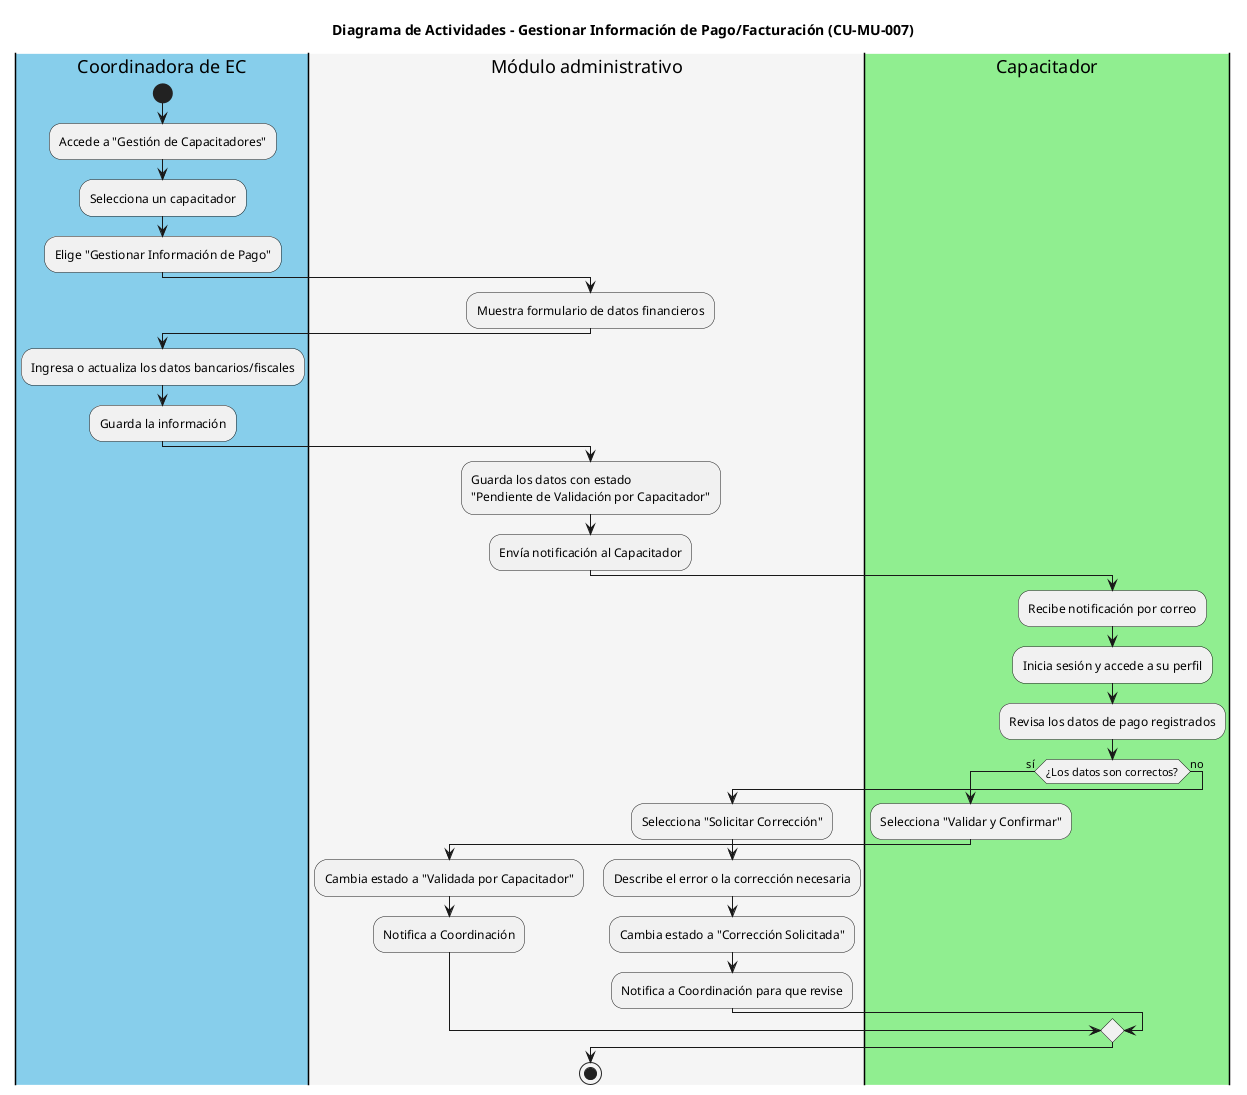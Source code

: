 @startuml
title Diagrama de Actividades - Gestionar Información de Pago/Facturación (CU-MU-007)

|#skyblue|Coordinadora de EC|
start
:Accede a "Gestión de Capacitadores";
:Selecciona un capacitador;
:Elige "Gestionar Información de Pago";

|#whitesmoke|Módulo administrativo|
:Muestra formulario de datos financieros;

|#skyblue|Coordinadora de EC|
:Ingresa o actualiza los datos bancarios/fiscales;
:Guarda la información;

|#whitesmoke|Módulo administrativo|
:Guarda los datos con estado
"Pendiente de Validación por Capacitador";
:Envía notificación al Capacitador;

|#lightgreen|Capacitador|
:Recibe notificación por correo;
:Inicia sesión y accede a su perfil;
:Revisa los datos de pago registrados;
if (¿Los datos son correctos?) then (sí)
  :Selecciona "Validar y Confirmar";
  |#whitesmoke|Módulo administrativo|
  :Cambia estado a "Validada por Capacitador";
  :Notifica a Coordinación;
else (no)
  :Selecciona "Solicitar Corrección";
  :Describe el error o la corrección necesaria;
  |#whitesmoke|Módulo administrativo|
  :Cambia estado a "Corrección Solicitada";
  :Notifica a Coordinación para que revise;
endif
stop
@enduml